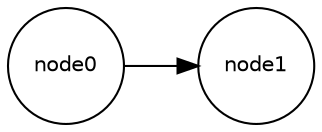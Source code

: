 // dot share/pipeline.dot -Tpng -o share/pipeline.png
digraph {
  graph [fontname = "helvetica"];
  node [fontname = "helvetica"];
  edge [fontname = "helvetica"];
  rankdir=LR;
  node0->node1;
  node0 [fontsize=10 width=0.5 shape=circle];
  node1 [fontsize=10 width=0.5 shape=circle];
}
